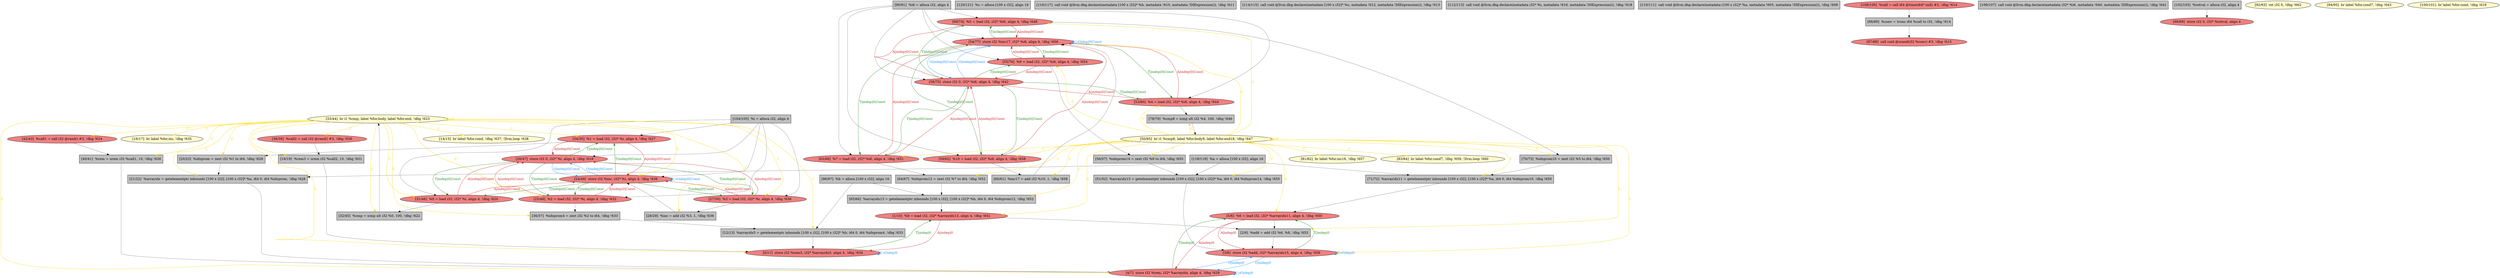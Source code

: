 
digraph G {


node121 [fillcolor=lightcoral,label="[69/74]  %5 = load i32, i32* %i6, align 4, !dbg !648",shape=ellipse,style=filled ]
node119 [fillcolor=grey,label="[118/119]  %a = alloca [100 x i32], align 16",shape=rectangle,style=filled ]
node118 [fillcolor=lightcoral,label="[26/47]  store i32 0, i32* %i, align 4, !dbg !618",shape=ellipse,style=filled ]
node120 [fillcolor=grey,label="[120/121]  %c = alloca [100 x i32], align 16",shape=rectangle,style=filled ]
node117 [fillcolor=grey,label="[116/117]  call void @llvm.dbg.declare(metadata [100 x i32]* %b, metadata !610, metadata !DIExpression()), !dbg !611",shape=rectangle,style=filled ]
node115 [fillcolor=grey,label="[114/115]  call void @llvm.dbg.declare(metadata [100 x i32]* %c, metadata !612, metadata !DIExpression()), !dbg !613",shape=rectangle,style=filled ]
node113 [fillcolor=grey,label="[112/113]  call void @llvm.dbg.declare(metadata i32* %i, metadata !616, metadata !DIExpression()), !dbg !618",shape=rectangle,style=filled ]
node112 [fillcolor=grey,label="[110/111]  call void @llvm.dbg.declare(metadata [100 x i32]* %a, metadata !605, metadata !DIExpression()), !dbg !609",shape=rectangle,style=filled ]
node110 [fillcolor=lightcoral,label="[108/109]  %call = call i64 @time(i64* null) #3, !dbg !614",shape=ellipse,style=filled ]
node108 [fillcolor=lightcoral,label="[1/10]  %8 = load i32, i32* %arrayidx13, align 4, !dbg !652",shape=ellipse,style=filled ]
node106 [fillcolor=lemonchiffon,label="[81/82]  br label %for.inc16, !dbg !657",shape=ellipse,style=filled ]
node105 [fillcolor=lemonchiffon,label="[83/84]  br label %for.cond7, !dbg !659, !llvm.loop !660",shape=ellipse,style=filled ]
node104 [fillcolor=grey,label="[36/37]  %idxprom4 = zext i32 %2 to i64, !dbg !633",shape=rectangle,style=filled ]
node103 [fillcolor=grey,label="[56/57]  %idxprom14 = zext i32 %9 to i64, !dbg !655",shape=rectangle,style=filled ]
node101 [fillcolor=grey,label="[106/107]  call void @llvm.dbg.declare(metadata i32* %i6, metadata !640, metadata !DIExpression()), !dbg !642",shape=rectangle,style=filled ]
node100 [fillcolor=grey,label="[104/105]  %i = alloca i32, align 4",shape=rectangle,style=filled ]
node111 [fillcolor=grey,label="[71/72]  %arrayidx11 = getelementptr inbounds [100 x i32], [100 x i32]* %a, i64 0, i64 %idxprom10, !dbg !650",shape=rectangle,style=filled ]
node99 [fillcolor=lightcoral,label="[59/62]  %10 = load i32, i32* %i6, align 4, !dbg !658",shape=ellipse,style=filled ]
node72 [fillcolor=grey,label="[40/41]  %rem = urem i32 %call1, 10, !dbg !626",shape=rectangle,style=filled ]
node63 [fillcolor=lemonchiffon,label="[14/15]  br label %for.cond, !dbg !637, !llvm.loop !638",shape=ellipse,style=filled ]
node71 [fillcolor=lightcoral,label="[34/35]  %1 = load i32, i32* %i, align 4, !dbg !627",shape=ellipse,style=filled ]
node92 [fillcolor=grey,label="[21/22]  %arrayidx = getelementptr inbounds [100 x i32], [100 x i32]* %a, i64 0, i64 %idxprom, !dbg !628",shape=rectangle,style=filled ]
node68 [fillcolor=lightcoral,label="[25/48]  %2 = load i32, i32* %i, align 4, !dbg !632",shape=ellipse,style=filled ]
node62 [fillcolor=grey,label="[12/13]  %arrayidx5 = getelementptr inbounds [100 x i32], [100 x i32]* %b, i64 0, i64 %idxprom4, !dbg !633",shape=rectangle,style=filled ]
node102 [fillcolor=lightcoral,label="[5/6]  %6 = load i32, i32* %arrayidx11, align 4, !dbg !650",shape=ellipse,style=filled ]
node70 [fillcolor=lemonchiffon,label="[50/85]  br i1 %cmp8, label %for.body9, label %for.end18, !dbg !647",shape=ellipse,style=filled ]
node82 [fillcolor=lightcoral,label="[3/8]  store i32 %add, i32* %arrayidx15, align 4, !dbg !656",shape=ellipse,style=filled ]
node94 [fillcolor=lightcoral,label="[63/68]  %7 = load i32, i32* %i6, align 4, !dbg !651",shape=ellipse,style=filled ]
node73 [fillcolor=grey,label="[70/73]  %idxprom10 = zext i32 %5 to i64, !dbg !650",shape=rectangle,style=filled ]
node64 [fillcolor=lemonchiffon,label="[16/17]  br label %for.inc, !dbg !635",shape=ellipse,style=filled ]
node76 [fillcolor=lemonchiffon,label="[33/44]  br i1 %cmp, label %for.body, label %for.end, !dbg !623",shape=ellipse,style=filled ]
node61 [fillcolor=lightcoral,label="[0/11]  store i32 %rem3, i32* %arrayidx5, align 4, !dbg !634",shape=ellipse,style=filled ]
node79 [fillcolor=grey,label="[64/67]  %idxprom12 = zext i32 %7 to i64, !dbg !652",shape=rectangle,style=filled ]
node80 [fillcolor=grey,label="[51/52]  %arrayidx15 = getelementptr inbounds [100 x i32], [100 x i32]* %a, i64 0, i64 %idxprom14, !dbg !655",shape=rectangle,style=filled ]
node109 [fillcolor=lightcoral,label="[87/88]  call void @srand(i32 %conv) #3, !dbg !615",shape=ellipse,style=filled ]
node74 [fillcolor=lightcoral,label="[42/43]  %call1 = call i32 @rand() #3, !dbg !624",shape=ellipse,style=filled ]
node75 [fillcolor=grey,label="[60/61]  %inc17 = add i32 %10, 1, !dbg !658",shape=rectangle,style=filled ]
node90 [fillcolor=lightcoral,label="[98/99]  store i32 0, i32* %retval, align 4",shape=ellipse,style=filled ]
node86 [fillcolor=lightcoral,label="[53/80]  %4 = load i32, i32* %i6, align 4, !dbg !644",shape=ellipse,style=filled ]
node66 [fillcolor=grey,label="[20/23]  %idxprom = zext i32 %1 to i64, !dbg !628",shape=rectangle,style=filled ]
node98 [fillcolor=grey,label="[102/103]  %retval = alloca i32, align 4",shape=rectangle,style=filled ]
node77 [fillcolor=grey,label="[86/89]  %conv = trunc i64 %call to i32, !dbg !614",shape=rectangle,style=filled ]
node78 [fillcolor=grey,label="[32/45]  %cmp = icmp ult i32 %0, 100, !dbg !622",shape=rectangle,style=filled ]
node116 [fillcolor=lightcoral,label="[54/77]  store i32 %inc17, i32* %i6, align 4, !dbg !658",shape=ellipse,style=filled ]
node69 [fillcolor=lightcoral,label="[4/7]  store i32 %rem, i32* %arrayidx, align 4, !dbg !629",shape=ellipse,style=filled ]
node81 [fillcolor=lightcoral,label="[31/46]  %0 = load i32, i32* %i, align 4, !dbg !620",shape=ellipse,style=filled ]
node84 [fillcolor=lemonchiffon,label="[92/93]  ret i32 0, !dbg !662",shape=ellipse,style=filled ]
node83 [fillcolor=grey,label="[90/91]  %i6 = alloca i32, align 4",shape=rectangle,style=filled ]
node85 [fillcolor=lemonchiffon,label="[94/95]  br label %for.cond7, !dbg !643",shape=ellipse,style=filled ]
node87 [fillcolor=grey,label="[2/9]  %add = add i32 %6, %8, !dbg !653",shape=rectangle,style=filled ]
node114 [fillcolor=grey,label="[28/29]  %inc = add i32 %3, 1, !dbg !636",shape=rectangle,style=filled ]
node93 [fillcolor=lightcoral,label="[27/30]  %3 = load i32, i32* %i, align 4, !dbg !636",shape=ellipse,style=filled ]
node88 [fillcolor=grey,label="[96/97]  %b = alloca [100 x i32], align 16",shape=rectangle,style=filled ]
node89 [fillcolor=grey,label="[78/79]  %cmp8 = icmp ult i32 %4, 100, !dbg !646",shape=rectangle,style=filled ]
node107 [fillcolor=lightcoral,label="[58/75]  store i32 0, i32* %i6, align 4, !dbg !642",shape=ellipse,style=filled ]
node97 [fillcolor=grey,label="[65/66]  %arrayidx13 = getelementptr inbounds [100 x i32], [100 x i32]* %b, i64 0, i64 %idxprom12, !dbg !652",shape=rectangle,style=filled ]
node91 [fillcolor=lightcoral,label="[38/39]  %call2 = call i32 @rand() #3, !dbg !630",shape=ellipse,style=filled ]
node65 [fillcolor=grey,label="[18/19]  %rem3 = urem i32 %call2, 10, !dbg !631",shape=rectangle,style=filled ]
node95 [fillcolor=lightcoral,label="[55/76]  %9 = load i32, i32* %i6, align 4, !dbg !654",shape=ellipse,style=filled ]
node67 [fillcolor=lightcoral,label="[24/49]  store i32 %inc, i32* %i, align 4, !dbg !636",shape=ellipse,style=filled ]
node96 [fillcolor=lemonchiffon,label="[100/101]  br label %for.cond, !dbg !619",shape=ellipse,style=filled ]

node81->node118 [style=solid,color=firebrick3,label="A|indep|0|Const",penwidth=1.0,fontcolor=firebrick3 ]
node114->node67 [style=solid,color=black,label="",penwidth=0.5,fontcolor=black ]
node76->node91 [style=solid,color=gold,label="C",penwidth=1.0,fontcolor=gold ]
node118->node71 [style=solid,color=forestgreen,label="T|indep|0|Const",penwidth=1.0,fontcolor=forestgreen ]
node69->node82 [style=solid,color=dodgerblue,label="O|indep|0",penwidth=1.0,fontcolor=dodgerblue ]
node82->node69 [style=solid,color=dodgerblue,label="O|indep|0",penwidth=1.0,fontcolor=dodgerblue ]
node76->node66 [style=solid,color=gold,label="C",penwidth=1.0,fontcolor=gold ]
node94->node116 [style=solid,color=firebrick3,label="A|indep|0|Const",penwidth=1.0,fontcolor=firebrick3 ]
node67->node67 [style=solid,color=dodgerblue,label="O|dep|0|Const",penwidth=1.0,fontcolor=dodgerblue ]
node69->node69 [style=solid,color=dodgerblue,label="O|dep|0",penwidth=1.0,fontcolor=dodgerblue ]
node82->node82 [style=solid,color=dodgerblue,label="O|dep|0",penwidth=1.0,fontcolor=dodgerblue ]
node76->node68 [style=solid,color=gold,label="C",penwidth=1.0,fontcolor=gold ]
node76->node76 [style=solid,color=gold,label="C",penwidth=1.0,fontcolor=gold ]
node65->node61 [style=solid,color=black,label="",penwidth=0.5,fontcolor=black ]
node98->node90 [style=solid,color=black,label="",penwidth=0.5,fontcolor=black ]
node88->node62 [style=solid,color=black,label="",penwidth=0.5,fontcolor=black ]
node68->node118 [style=solid,color=firebrick3,label="A|indep|0|Const",penwidth=1.0,fontcolor=firebrick3 ]
node76->node69 [style=solid,color=gold,label="C",penwidth=1.0,fontcolor=gold ]
node92->node69 [style=solid,color=black,label="",penwidth=0.5,fontcolor=black ]
node76->node78 [style=solid,color=gold,label="C",penwidth=1.0,fontcolor=gold ]
node91->node65 [style=solid,color=black,label="",penwidth=0.5,fontcolor=black ]
node75->node116 [style=solid,color=black,label="",penwidth=0.5,fontcolor=black ]
node116->node116 [style=solid,color=dodgerblue,label="O|dep|0|Const",penwidth=1.0,fontcolor=dodgerblue ]
node99->node75 [style=solid,color=black,label="",penwidth=0.5,fontcolor=black ]
node87->node82 [style=solid,color=black,label="",penwidth=0.5,fontcolor=black ]
node80->node82 [style=solid,color=black,label="",penwidth=0.5,fontcolor=black ]
node104->node62 [style=solid,color=black,label="",penwidth=0.5,fontcolor=black ]
node116->node95 [style=solid,color=forestgreen,label="T|indep|0|Const",penwidth=1.0,fontcolor=forestgreen ]
node70->node80 [style=solid,color=gold,label="C",penwidth=1.0,fontcolor=gold ]
node83->node95 [style=solid,color=black,label="",penwidth=0.5,fontcolor=black ]
node66->node92 [style=solid,color=black,label="",penwidth=0.5,fontcolor=black ]
node111->node102 [style=solid,color=black,label="",penwidth=0.5,fontcolor=black ]
node102->node87 [style=solid,color=black,label="",penwidth=0.5,fontcolor=black ]
node100->node93 [style=solid,color=black,label="",penwidth=0.5,fontcolor=black ]
node83->node107 [style=solid,color=black,label="",penwidth=0.5,fontcolor=black ]
node76->node74 [style=solid,color=gold,label="C",penwidth=1.0,fontcolor=gold ]
node86->node116 [style=solid,color=firebrick3,label="A|indep|0|Const",penwidth=1.0,fontcolor=firebrick3 ]
node67->node81 [style=solid,color=forestgreen,label="T|indep|0|Const",penwidth=1.0,fontcolor=forestgreen ]
node61->node61 [style=solid,color=dodgerblue,label="O|dep|0",penwidth=1.0,fontcolor=dodgerblue ]
node100->node71 [style=solid,color=black,label="",penwidth=0.5,fontcolor=black ]
node81->node67 [style=solid,color=firebrick3,label="A|indep|0|Const",penwidth=1.0,fontcolor=firebrick3 ]
node89->node70 [style=solid,color=black,label="",penwidth=0.5,fontcolor=black ]
node71->node67 [style=solid,color=firebrick3,label="A|indep|0|Const",penwidth=1.0,fontcolor=firebrick3 ]
node76->node114 [style=solid,color=gold,label="C",penwidth=1.0,fontcolor=gold ]
node107->node95 [style=solid,color=forestgreen,label="T|indep|0|Const",penwidth=1.0,fontcolor=forestgreen ]
node95->node107 [style=solid,color=firebrick3,label="A|indep|0|Const",penwidth=1.0,fontcolor=firebrick3 ]
node93->node118 [style=solid,color=firebrick3,label="A|indep|0|Const",penwidth=1.0,fontcolor=firebrick3 ]
node70->node121 [style=solid,color=gold,label="C",penwidth=1.0,fontcolor=gold ]
node81->node78 [style=solid,color=black,label="",penwidth=0.5,fontcolor=black ]
node67->node71 [style=solid,color=forestgreen,label="T|indep|0|Const",penwidth=1.0,fontcolor=forestgreen ]
node116->node86 [style=solid,color=forestgreen,label="T|indep|0|Const",penwidth=1.0,fontcolor=forestgreen ]
node94->node79 [style=solid,color=black,label="",penwidth=0.5,fontcolor=black ]
node86->node107 [style=solid,color=firebrick3,label="A|indep|0|Const",penwidth=1.0,fontcolor=firebrick3 ]
node107->node121 [style=solid,color=forestgreen,label="T|indep|0|Const",penwidth=1.0,fontcolor=forestgreen ]
node76->node65 [style=solid,color=gold,label="C",penwidth=1.0,fontcolor=gold ]
node103->node80 [style=solid,color=black,label="",penwidth=0.5,fontcolor=black ]
node102->node82 [style=solid,color=firebrick3,label="A|indep|0",penwidth=1.0,fontcolor=firebrick3 ]
node107->node86 [style=solid,color=forestgreen,label="T|indep|0|Const",penwidth=1.0,fontcolor=forestgreen ]
node107->node116 [style=solid,color=dodgerblue,label="O|indep|0|Const",penwidth=1.0,fontcolor=dodgerblue ]
node107->node94 [style=solid,color=forestgreen,label="T|indep|0|Const",penwidth=1.0,fontcolor=forestgreen ]
node83->node121 [style=solid,color=black,label="",penwidth=0.5,fontcolor=black ]
node78->node76 [style=solid,color=black,label="",penwidth=0.5,fontcolor=black ]
node108->node61 [style=solid,color=firebrick3,label="A|indep|0",penwidth=1.0,fontcolor=firebrick3 ]
node70->node86 [style=solid,color=gold,label="C",penwidth=1.0,fontcolor=gold ]
node67->node93 [style=solid,color=forestgreen,label="T|indep|0|Const",penwidth=1.0,fontcolor=forestgreen ]
node70->node97 [style=solid,color=gold,label="C",penwidth=1.0,fontcolor=gold ]
node83->node99 [style=solid,color=black,label="",penwidth=0.5,fontcolor=black ]
node61->node108 [style=solid,color=forestgreen,label="T|indep|0",penwidth=1.0,fontcolor=forestgreen ]
node76->node64 [style=solid,color=gold,label="C",penwidth=1.0,fontcolor=gold ]
node76->node92 [style=solid,color=gold,label="C",penwidth=1.0,fontcolor=gold ]
node116->node107 [style=solid,color=dodgerblue,label="O|indep|0|Const",penwidth=1.0,fontcolor=dodgerblue ]
node70->node70 [style=solid,color=gold,label="C",penwidth=1.0,fontcolor=gold ]
node70->node106 [style=solid,color=gold,label="C",penwidth=1.0,fontcolor=gold ]
node100->node67 [style=solid,color=black,label="",penwidth=0.5,fontcolor=black ]
node116->node121 [style=solid,color=forestgreen,label="T|indep|0|Const",penwidth=1.0,fontcolor=forestgreen ]
node70->node82 [style=solid,color=gold,label="C",penwidth=1.0,fontcolor=gold ]
node69->node102 [style=solid,color=forestgreen,label="T|indep|0",penwidth=1.0,fontcolor=forestgreen ]
node116->node94 [style=solid,color=forestgreen,label="T|indep|0|Const",penwidth=1.0,fontcolor=forestgreen ]
node76->node72 [style=solid,color=gold,label="C",penwidth=1.0,fontcolor=gold ]
node77->node109 [style=solid,color=black,label="",penwidth=0.5,fontcolor=black ]
node121->node73 [style=solid,color=black,label="",penwidth=0.5,fontcolor=black ]
node70->node79 [style=solid,color=gold,label="C",penwidth=1.0,fontcolor=gold ]
node79->node97 [style=solid,color=black,label="",penwidth=0.5,fontcolor=black ]
node76->node81 [style=solid,color=gold,label="C",penwidth=1.0,fontcolor=gold ]
node93->node114 [style=solid,color=black,label="",penwidth=0.5,fontcolor=black ]
node100->node81 [style=solid,color=black,label="",penwidth=0.5,fontcolor=black ]
node121->node107 [style=solid,color=firebrick3,label="A|indep|0|Const",penwidth=1.0,fontcolor=firebrick3 ]
node70->node103 [style=solid,color=gold,label="C",penwidth=1.0,fontcolor=gold ]
node99->node116 [style=solid,color=firebrick3,label="A|indep|0|Const",penwidth=1.0,fontcolor=firebrick3 ]
node76->node63 [style=solid,color=gold,label="C",penwidth=1.0,fontcolor=gold ]
node70->node99 [style=solid,color=gold,label="C",penwidth=1.0,fontcolor=gold ]
node76->node104 [style=solid,color=gold,label="C",penwidth=1.0,fontcolor=gold ]
node70->node108 [style=solid,color=gold,label="C",penwidth=1.0,fontcolor=gold ]
node71->node118 [style=solid,color=firebrick3,label="A|indep|0|Const",penwidth=1.0,fontcolor=firebrick3 ]
node94->node107 [style=solid,color=firebrick3,label="A|indep|0|Const",penwidth=1.0,fontcolor=firebrick3 ]
node82->node102 [style=solid,color=forestgreen,label="T|indep|0",penwidth=1.0,fontcolor=forestgreen ]
node118->node81 [style=solid,color=forestgreen,label="T|indep|0|Const",penwidth=1.0,fontcolor=forestgreen ]
node70->node94 [style=solid,color=gold,label="C",penwidth=1.0,fontcolor=gold ]
node76->node93 [style=solid,color=gold,label="C",penwidth=1.0,fontcolor=gold ]
node83->node94 [style=solid,color=black,label="",penwidth=0.5,fontcolor=black ]
node68->node67 [style=solid,color=firebrick3,label="A|indep|0|Const",penwidth=1.0,fontcolor=firebrick3 ]
node118->node68 [style=solid,color=forestgreen,label="T|indep|0|Const",penwidth=1.0,fontcolor=forestgreen ]
node110->node77 [style=solid,color=black,label="",penwidth=0.5,fontcolor=black ]
node121->node116 [style=solid,color=firebrick3,label="A|indep|0|Const",penwidth=1.0,fontcolor=firebrick3 ]
node119->node92 [style=solid,color=black,label="",penwidth=0.5,fontcolor=black ]
node76->node71 [style=solid,color=gold,label="C",penwidth=1.0,fontcolor=gold ]
node74->node72 [style=solid,color=black,label="",penwidth=0.5,fontcolor=black ]
node67->node118 [style=solid,color=dodgerblue,label="O|indep|0|Const",penwidth=1.0,fontcolor=dodgerblue ]
node118->node67 [style=solid,color=dodgerblue,label="O|indep|0|Const",penwidth=1.0,fontcolor=dodgerblue ]
node116->node99 [style=solid,color=forestgreen,label="T|indep|0|Const",penwidth=1.0,fontcolor=forestgreen ]
node70->node95 [style=solid,color=gold,label="C",penwidth=1.0,fontcolor=gold ]
node62->node61 [style=solid,color=black,label="",penwidth=0.5,fontcolor=black ]
node100->node118 [style=solid,color=black,label="",penwidth=0.5,fontcolor=black ]
node95->node103 [style=solid,color=black,label="",penwidth=0.5,fontcolor=black ]
node70->node75 [style=solid,color=gold,label="C",penwidth=1.0,fontcolor=gold ]
node88->node97 [style=solid,color=black,label="",penwidth=0.5,fontcolor=black ]
node100->node68 [style=solid,color=black,label="",penwidth=0.5,fontcolor=black ]
node70->node116 [style=solid,color=gold,label="C",penwidth=1.0,fontcolor=gold ]
node83->node116 [style=solid,color=black,label="",penwidth=0.5,fontcolor=black ]
node70->node87 [style=solid,color=gold,label="C",penwidth=1.0,fontcolor=gold ]
node70->node102 [style=solid,color=gold,label="C",penwidth=1.0,fontcolor=gold ]
node73->node111 [style=solid,color=black,label="",penwidth=0.5,fontcolor=black ]
node107->node99 [style=solid,color=forestgreen,label="T|indep|0|Const",penwidth=1.0,fontcolor=forestgreen ]
node99->node107 [style=solid,color=firebrick3,label="A|indep|0|Const",penwidth=1.0,fontcolor=firebrick3 ]
node102->node69 [style=solid,color=firebrick3,label="A|indep|0",penwidth=1.0,fontcolor=firebrick3 ]
node119->node80 [style=solid,color=black,label="",penwidth=0.5,fontcolor=black ]
node119->node111 [style=solid,color=black,label="",penwidth=0.5,fontcolor=black ]
node70->node105 [style=solid,color=gold,label="C",penwidth=1.0,fontcolor=gold ]
node118->node93 [style=solid,color=forestgreen,label="T|indep|0|Const",penwidth=1.0,fontcolor=forestgreen ]
node67->node68 [style=solid,color=forestgreen,label="T|indep|0|Const",penwidth=1.0,fontcolor=forestgreen ]
node68->node104 [style=solid,color=black,label="",penwidth=0.5,fontcolor=black ]
node76->node61 [style=solid,color=gold,label="C",penwidth=1.0,fontcolor=gold ]
node97->node108 [style=solid,color=black,label="",penwidth=0.5,fontcolor=black ]
node93->node67 [style=solid,color=firebrick3,label="A|indep|0|Const",penwidth=1.0,fontcolor=firebrick3 ]
node76->node67 [style=solid,color=gold,label="C",penwidth=1.0,fontcolor=gold ]
node76->node62 [style=solid,color=gold,label="C",penwidth=1.0,fontcolor=gold ]
node70->node89 [style=solid,color=gold,label="C",penwidth=1.0,fontcolor=gold ]
node71->node66 [style=solid,color=black,label="",penwidth=0.5,fontcolor=black ]
node95->node116 [style=solid,color=firebrick3,label="A|indep|0|Const",penwidth=1.0,fontcolor=firebrick3 ]
node108->node87 [style=solid,color=black,label="",penwidth=0.5,fontcolor=black ]
node70->node73 [style=solid,color=gold,label="C",penwidth=1.0,fontcolor=gold ]
node83->node86 [style=solid,color=black,label="",penwidth=0.5,fontcolor=black ]
node70->node111 [style=solid,color=gold,label="C",penwidth=1.0,fontcolor=gold ]
node86->node89 [style=solid,color=black,label="",penwidth=0.5,fontcolor=black ]
node72->node69 [style=solid,color=black,label="",penwidth=0.5,fontcolor=black ]


}
